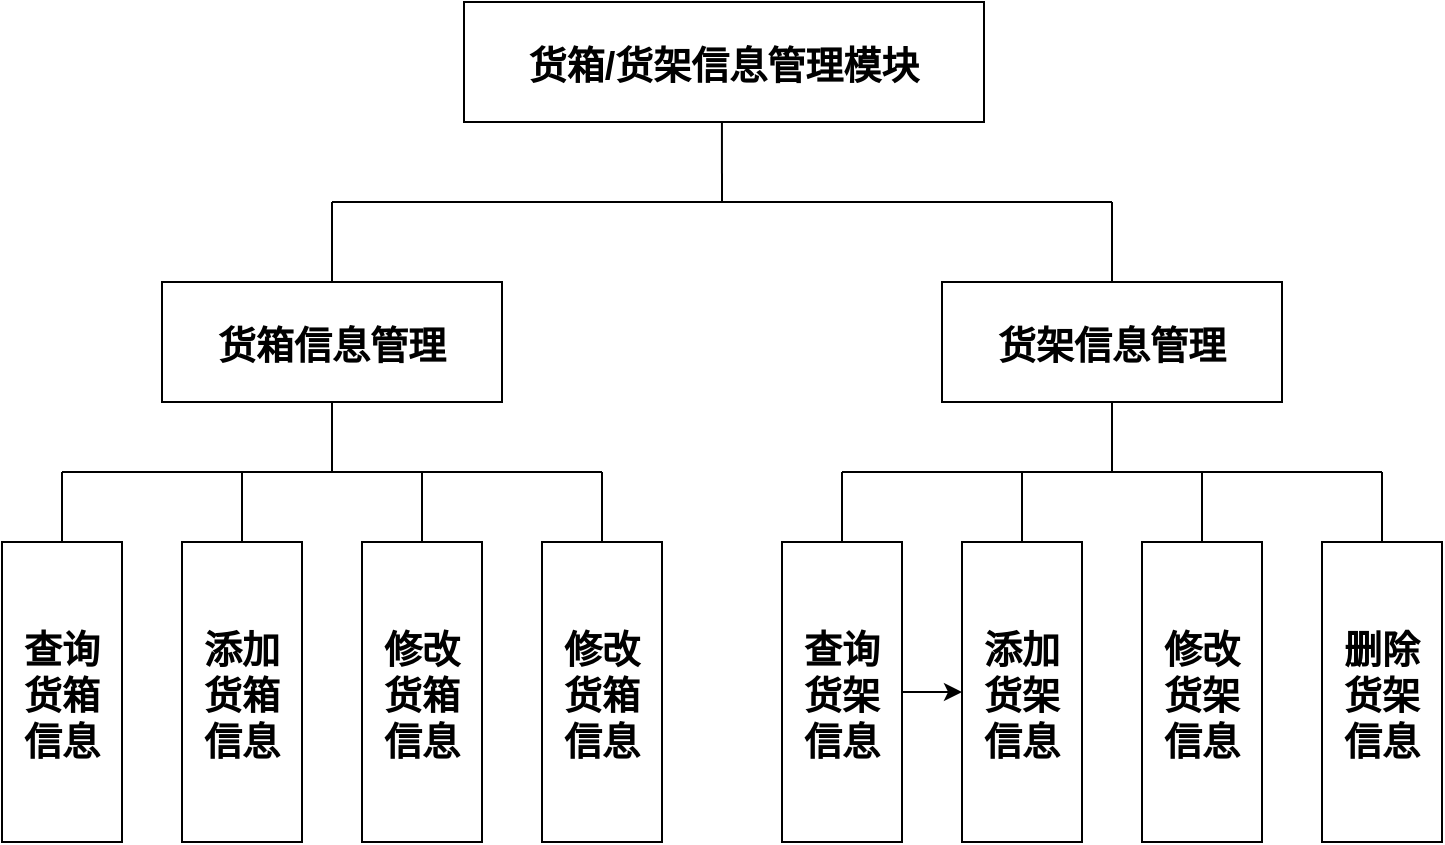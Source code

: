<mxfile version="12.9.1" type="github" pages="2">
  <diagram id="VysLN12CXZ9GEXbmxgV9" name="货箱/架信息管理模块">
    <mxGraphModel dx="1422" dy="776" grid="1" gridSize="10" guides="1" tooltips="1" connect="1" arrows="1" fold="1" page="1" pageScale="1" pageWidth="420" pageHeight="300" math="0" shadow="0">
      <root>
        <mxCell id="0" />
        <mxCell id="1" parent="0" />
        <mxCell id="_b0gw2F4YtaR68HjLUhR-1" value="货箱/货架信息管理模块" style="fontSize=19;fontStyle=1" parent="1" vertex="1">
          <mxGeometry x="291" y="60" width="260" height="60" as="geometry" />
        </mxCell>
        <mxCell id="_b0gw2F4YtaR68HjLUhR-2" value="货箱信息管理" style="fontSize=19;fontStyle=1" parent="1" vertex="1">
          <mxGeometry x="140" y="200" width="170" height="60" as="geometry" />
        </mxCell>
        <mxCell id="_b0gw2F4YtaR68HjLUhR-4" value="货架信息管理" style="fontSize=19;fontStyle=1" parent="1" vertex="1">
          <mxGeometry x="530" y="200" width="170" height="60" as="geometry" />
        </mxCell>
        <mxCell id="_b0gw2F4YtaR68HjLUhR-5" value="查询&#xa;货箱&#xa;信息" style="fontSize=19;fontStyle=1" parent="1" vertex="1">
          <mxGeometry x="60" y="330" width="60" height="150" as="geometry" />
        </mxCell>
        <mxCell id="_b0gw2F4YtaR68HjLUhR-6" value="添加&#xa;货箱&#xa;信息" style="fontSize=19;fontStyle=1" parent="1" vertex="1">
          <mxGeometry x="150" y="330" width="60" height="150" as="geometry" />
        </mxCell>
        <mxCell id="_b0gw2F4YtaR68HjLUhR-7" value="修改&#xa;货箱&#xa;信息" style="fontSize=19;fontStyle=1" parent="1" vertex="1">
          <mxGeometry x="240" y="330" width="60" height="150" as="geometry" />
        </mxCell>
        <mxCell id="_b0gw2F4YtaR68HjLUhR-8" value="修改&#xa;货箱&#xa;信息" style="fontSize=19;fontStyle=1" parent="1" vertex="1">
          <mxGeometry x="330" y="330" width="60" height="150" as="geometry" />
        </mxCell>
        <mxCell id="QbTS3-12zqG2fbcWgSG8-3" value="" style="edgeStyle=orthogonalEdgeStyle;rounded=0;orthogonalLoop=1;jettySize=auto;html=1;fontSize=19;fontColor=#000000;" edge="1" parent="1" source="_b0gw2F4YtaR68HjLUhR-9" target="_b0gw2F4YtaR68HjLUhR-10">
          <mxGeometry relative="1" as="geometry" />
        </mxCell>
        <mxCell id="_b0gw2F4YtaR68HjLUhR-9" value="查询&#xa;货架&#xa;信息" style="fontSize=19;fontStyle=1" parent="1" vertex="1">
          <mxGeometry x="450" y="330" width="60" height="150" as="geometry" />
        </mxCell>
        <mxCell id="_b0gw2F4YtaR68HjLUhR-10" value="添加&#xa;货架&#xa;信息" style="fontSize=19;fontStyle=1" parent="1" vertex="1">
          <mxGeometry x="540" y="330" width="60" height="150" as="geometry" />
        </mxCell>
        <mxCell id="_b0gw2F4YtaR68HjLUhR-11" value="修改&#xa;货架&#xa;信息" style="fontSize=19;fontStyle=1" parent="1" vertex="1">
          <mxGeometry x="630" y="330" width="60" height="150" as="geometry" />
        </mxCell>
        <mxCell id="_b0gw2F4YtaR68HjLUhR-12" value="删除&#xa;货架&#xa;信息" style="fontSize=19;fontStyle=1" parent="1" vertex="1">
          <mxGeometry x="720" y="330" width="60" height="150" as="geometry" />
        </mxCell>
        <mxCell id="_b0gw2F4YtaR68HjLUhR-16" value="" style="endArrow=none;html=1;fontSize=19;entryX=0.496;entryY=1;entryDx=0;entryDy=0;entryPerimeter=0;" parent="1" target="_b0gw2F4YtaR68HjLUhR-1" edge="1">
          <mxGeometry width="50" height="50" relative="1" as="geometry">
            <mxPoint x="420" y="160" as="sourcePoint" />
            <mxPoint x="420" y="130" as="targetPoint" />
          </mxGeometry>
        </mxCell>
        <mxCell id="_b0gw2F4YtaR68HjLUhR-17" value="" style="endArrow=none;html=1;fontSize=19;" parent="1" edge="1">
          <mxGeometry width="50" height="50" relative="1" as="geometry">
            <mxPoint x="225" y="160" as="sourcePoint" />
            <mxPoint x="615" y="160" as="targetPoint" />
          </mxGeometry>
        </mxCell>
        <mxCell id="_b0gw2F4YtaR68HjLUhR-18" value="" style="endArrow=none;html=1;fontSize=19;exitX=0.5;exitY=0;exitDx=0;exitDy=0;" parent="1" source="_b0gw2F4YtaR68HjLUhR-2" edge="1">
          <mxGeometry width="50" height="50" relative="1" as="geometry">
            <mxPoint x="390" y="410" as="sourcePoint" />
            <mxPoint x="225" y="160" as="targetPoint" />
          </mxGeometry>
        </mxCell>
        <mxCell id="_b0gw2F4YtaR68HjLUhR-20" value="" style="endArrow=none;html=1;fontSize=19;exitX=0.5;exitY=0;exitDx=0;exitDy=0;" parent="1" source="_b0gw2F4YtaR68HjLUhR-4" edge="1">
          <mxGeometry width="50" height="50" relative="1" as="geometry">
            <mxPoint x="235" y="210" as="sourcePoint" />
            <mxPoint x="615" y="160" as="targetPoint" />
          </mxGeometry>
        </mxCell>
        <mxCell id="_b0gw2F4YtaR68HjLUhR-21" value="" style="endArrow=none;html=1;fontSize=19;entryX=0.5;entryY=1;entryDx=0;entryDy=0;" parent="1" target="_b0gw2F4YtaR68HjLUhR-2" edge="1">
          <mxGeometry width="50" height="50" relative="1" as="geometry">
            <mxPoint x="225" y="295" as="sourcePoint" />
            <mxPoint x="440" y="360" as="targetPoint" />
          </mxGeometry>
        </mxCell>
        <mxCell id="_b0gw2F4YtaR68HjLUhR-22" value="" style="endArrow=none;html=1;fontSize=19;entryX=0.5;entryY=0;entryDx=0;entryDy=0;" parent="1" target="_b0gw2F4YtaR68HjLUhR-5" edge="1">
          <mxGeometry width="50" height="50" relative="1" as="geometry">
            <mxPoint x="90" y="295" as="sourcePoint" />
            <mxPoint x="440" y="360" as="targetPoint" />
          </mxGeometry>
        </mxCell>
        <mxCell id="_b0gw2F4YtaR68HjLUhR-24" value="" style="endArrow=none;html=1;fontSize=19;entryX=0.5;entryY=0;entryDx=0;entryDy=0;" parent="1" target="_b0gw2F4YtaR68HjLUhR-6" edge="1">
          <mxGeometry width="50" height="50" relative="1" as="geometry">
            <mxPoint x="180" y="295" as="sourcePoint" />
            <mxPoint x="100" y="340" as="targetPoint" />
          </mxGeometry>
        </mxCell>
        <mxCell id="_b0gw2F4YtaR68HjLUhR-25" value="" style="endArrow=none;html=1;fontSize=19;exitX=0.5;exitY=0;exitDx=0;exitDy=0;" parent="1" source="_b0gw2F4YtaR68HjLUhR-7" edge="1">
          <mxGeometry width="50" height="50" relative="1" as="geometry">
            <mxPoint x="390" y="410" as="sourcePoint" />
            <mxPoint x="270" y="295" as="targetPoint" />
          </mxGeometry>
        </mxCell>
        <mxCell id="_b0gw2F4YtaR68HjLUhR-26" value="" style="endArrow=none;html=1;fontSize=19;entryX=0.5;entryY=0;entryDx=0;entryDy=0;" parent="1" target="_b0gw2F4YtaR68HjLUhR-8" edge="1">
          <mxGeometry width="50" height="50" relative="1" as="geometry">
            <mxPoint x="360" y="295" as="sourcePoint" />
            <mxPoint x="440" y="360" as="targetPoint" />
          </mxGeometry>
        </mxCell>
        <mxCell id="_b0gw2F4YtaR68HjLUhR-27" value="" style="endArrow=none;html=1;fontSize=19;" parent="1" edge="1">
          <mxGeometry width="50" height="50" relative="1" as="geometry">
            <mxPoint x="90" y="295" as="sourcePoint" />
            <mxPoint x="360" y="295" as="targetPoint" />
          </mxGeometry>
        </mxCell>
        <mxCell id="_b0gw2F4YtaR68HjLUhR-28" value="" style="endArrow=none;html=1;fontSize=19;entryX=0.5;entryY=1;entryDx=0;entryDy=0;" parent="1" target="_b0gw2F4YtaR68HjLUhR-4" edge="1">
          <mxGeometry width="50" height="50" relative="1" as="geometry">
            <mxPoint x="615" y="295" as="sourcePoint" />
            <mxPoint x="440" y="360" as="targetPoint" />
          </mxGeometry>
        </mxCell>
        <mxCell id="_b0gw2F4YtaR68HjLUhR-29" value="" style="endArrow=none;html=1;fontSize=19;entryX=0.5;entryY=0;entryDx=0;entryDy=0;" parent="1" target="_b0gw2F4YtaR68HjLUhR-9" edge="1">
          <mxGeometry width="50" height="50" relative="1" as="geometry">
            <mxPoint x="480" y="295" as="sourcePoint" />
            <mxPoint x="440" y="360" as="targetPoint" />
          </mxGeometry>
        </mxCell>
        <mxCell id="_b0gw2F4YtaR68HjLUhR-30" value="" style="endArrow=none;html=1;fontSize=19;exitX=0.5;exitY=0;exitDx=0;exitDy=0;" parent="1" source="_b0gw2F4YtaR68HjLUhR-10" edge="1">
          <mxGeometry width="50" height="50" relative="1" as="geometry">
            <mxPoint x="490" y="300" as="sourcePoint" />
            <mxPoint x="570" y="295" as="targetPoint" />
          </mxGeometry>
        </mxCell>
        <mxCell id="_b0gw2F4YtaR68HjLUhR-31" value="" style="endArrow=none;html=1;fontSize=19;entryX=0.5;entryY=0;entryDx=0;entryDy=0;" parent="1" target="_b0gw2F4YtaR68HjLUhR-11" edge="1">
          <mxGeometry width="50" height="50" relative="1" as="geometry">
            <mxPoint x="660" y="295" as="sourcePoint" />
            <mxPoint x="580" y="300" as="targetPoint" />
          </mxGeometry>
        </mxCell>
        <mxCell id="_b0gw2F4YtaR68HjLUhR-32" value="" style="endArrow=none;html=1;fontSize=19;exitX=0.5;exitY=0;exitDx=0;exitDy=0;" parent="1" source="_b0gw2F4YtaR68HjLUhR-12" edge="1">
          <mxGeometry width="50" height="50" relative="1" as="geometry">
            <mxPoint x="670" y="300" as="sourcePoint" />
            <mxPoint x="750" y="295" as="targetPoint" />
          </mxGeometry>
        </mxCell>
        <mxCell id="_b0gw2F4YtaR68HjLUhR-33" value="" style="endArrow=none;html=1;fontSize=19;" parent="1" edge="1">
          <mxGeometry width="50" height="50" relative="1" as="geometry">
            <mxPoint x="480" y="295" as="sourcePoint" />
            <mxPoint x="750" y="295" as="targetPoint" />
          </mxGeometry>
        </mxCell>
      </root>
    </mxGraphModel>
  </diagram>
  <diagram id="v1sgXTYJ5n-medCUEibM" name="样品库监控信息管理模块">
    <mxGraphModel dx="1422" dy="776" grid="1" gridSize="10" guides="1" tooltips="1" connect="1" arrows="1" fold="1" page="1" pageScale="1" pageWidth="1000" pageHeight="700" math="0" shadow="0">
      <root>
        <mxCell id="5f5NmWaHMzu8fak2xNFs-0" />
        <mxCell id="5f5NmWaHMzu8fak2xNFs-1" parent="5f5NmWaHMzu8fak2xNFs-0" />
        <mxCell id="x3xoPjE4AajASufUn6pw-0" value="样品库监控信息管理模块" style="fontSize=27;fontStyle=1" vertex="1" parent="5f5NmWaHMzu8fak2xNFs-1">
          <mxGeometry x="320" y="40" width="360" height="80" as="geometry" />
        </mxCell>
        <mxCell id="x3xoPjE4AajASufUn6pw-3" value="样品借出提醒" style="fontSize=27;fontStyle=1" vertex="1" parent="5f5NmWaHMzu8fak2xNFs-1">
          <mxGeometry x="700" y="200" width="240" height="80" as="geometry" />
        </mxCell>
        <mxCell id="x3xoPjE4AajASufUn6pw-4" value="样品借出提醒" style="fontSize=27;fontStyle=1" vertex="1" parent="5f5NmWaHMzu8fak2xNFs-1">
          <mxGeometry x="380" y="200" width="240" height="80" as="geometry" />
        </mxCell>
        <mxCell id="x3xoPjE4AajASufUn6pw-5" value="样品借出提醒" style="fontSize=27;fontStyle=1" vertex="1" parent="5f5NmWaHMzu8fak2xNFs-1">
          <mxGeometry x="60" y="200" width="240" height="80" as="geometry" />
        </mxCell>
        <mxCell id="ZNghoPCr7eVECDR4CIxD-0" value="3D&#xa;样品库&#xa;状态&#xa;显示" style="fontSize=19;fontStyle=1" vertex="1" parent="5f5NmWaHMzu8fak2xNFs-1">
          <mxGeometry x="80" y="360" width="80" height="160" as="geometry" />
        </mxCell>
        <mxCell id="ZNghoPCr7eVECDR4CIxD-1" value="维护&#xa;状态&#xa;文字&#xa;提醒" style="fontSize=19;fontStyle=1" vertex="1" parent="5f5NmWaHMzu8fak2xNFs-1">
          <mxGeometry x="200" y="360" width="80" height="160" as="geometry" />
        </mxCell>
        <mxCell id="ZNghoPCr7eVECDR4CIxD-2" value="" style="endArrow=none;html=1;fontSize=27;fontColor=#000000;entryX=0.5;entryY=1;entryDx=0;entryDy=0;exitX=0.5;exitY=0;exitDx=0;exitDy=0;" edge="1" parent="5f5NmWaHMzu8fak2xNFs-1" source="x3xoPjE4AajASufUn6pw-4" target="x3xoPjE4AajASufUn6pw-0">
          <mxGeometry width="50" height="50" relative="1" as="geometry">
            <mxPoint x="500" y="160" as="sourcePoint" />
            <mxPoint x="570" y="350" as="targetPoint" />
          </mxGeometry>
        </mxCell>
        <mxCell id="ZNghoPCr7eVECDR4CIxD-3" value="" style="endArrow=none;html=1;fontSize=27;fontColor=#000000;entryX=0.5;entryY=0;entryDx=0;entryDy=0;" edge="1" parent="5f5NmWaHMzu8fak2xNFs-1" target="x3xoPjE4AajASufUn6pw-5">
          <mxGeometry width="50" height="50" relative="1" as="geometry">
            <mxPoint x="180" y="160" as="sourcePoint" />
            <mxPoint x="570" y="350" as="targetPoint" />
          </mxGeometry>
        </mxCell>
        <mxCell id="ZNghoPCr7eVECDR4CIxD-4" value="" style="endArrow=none;html=1;fontSize=27;fontColor=#000000;entryX=0.5;entryY=0;entryDx=0;entryDy=0;" edge="1" parent="5f5NmWaHMzu8fak2xNFs-1" target="x3xoPjE4AajASufUn6pw-3">
          <mxGeometry width="50" height="50" relative="1" as="geometry">
            <mxPoint x="820" y="160" as="sourcePoint" />
            <mxPoint x="570" y="350" as="targetPoint" />
          </mxGeometry>
        </mxCell>
        <mxCell id="ZNghoPCr7eVECDR4CIxD-5" value="" style="endArrow=none;html=1;fontSize=27;fontColor=#000000;" edge="1" parent="5f5NmWaHMzu8fak2xNFs-1">
          <mxGeometry width="50" height="50" relative="1" as="geometry">
            <mxPoint x="180" y="160" as="sourcePoint" />
            <mxPoint x="820" y="160" as="targetPoint" />
          </mxGeometry>
        </mxCell>
        <mxCell id="ZNghoPCr7eVECDR4CIxD-6" value="" style="endArrow=none;html=1;fontSize=27;fontColor=#000000;entryX=0.5;entryY=1;entryDx=0;entryDy=0;" edge="1" parent="5f5NmWaHMzu8fak2xNFs-1" target="x3xoPjE4AajASufUn6pw-5">
          <mxGeometry width="50" height="50" relative="1" as="geometry">
            <mxPoint x="180" y="320" as="sourcePoint" />
            <mxPoint x="570" y="350" as="targetPoint" />
          </mxGeometry>
        </mxCell>
        <mxCell id="ZNghoPCr7eVECDR4CIxD-7" value="" style="endArrow=none;html=1;fontSize=27;fontColor=#000000;" edge="1" parent="5f5NmWaHMzu8fak2xNFs-1">
          <mxGeometry width="50" height="50" relative="1" as="geometry">
            <mxPoint x="240" y="320" as="sourcePoint" />
            <mxPoint x="120" y="320" as="targetPoint" />
          </mxGeometry>
        </mxCell>
        <mxCell id="ZNghoPCr7eVECDR4CIxD-8" value="" style="endArrow=none;html=1;fontSize=27;fontColor=#000000;exitX=0.5;exitY=0;exitDx=0;exitDy=0;" edge="1" parent="5f5NmWaHMzu8fak2xNFs-1" source="ZNghoPCr7eVECDR4CIxD-0">
          <mxGeometry width="50" height="50" relative="1" as="geometry">
            <mxPoint x="520" y="400" as="sourcePoint" />
            <mxPoint x="120" y="320" as="targetPoint" />
          </mxGeometry>
        </mxCell>
        <mxCell id="ZNghoPCr7eVECDR4CIxD-9" value="" style="endArrow=none;html=1;fontSize=27;fontColor=#000000;exitX=0.5;exitY=0;exitDx=0;exitDy=0;" edge="1" parent="5f5NmWaHMzu8fak2xNFs-1" source="ZNghoPCr7eVECDR4CIxD-1">
          <mxGeometry width="50" height="50" relative="1" as="geometry">
            <mxPoint x="520" y="400" as="sourcePoint" />
            <mxPoint x="240" y="320" as="targetPoint" />
          </mxGeometry>
        </mxCell>
      </root>
    </mxGraphModel>
  </diagram>
</mxfile>

